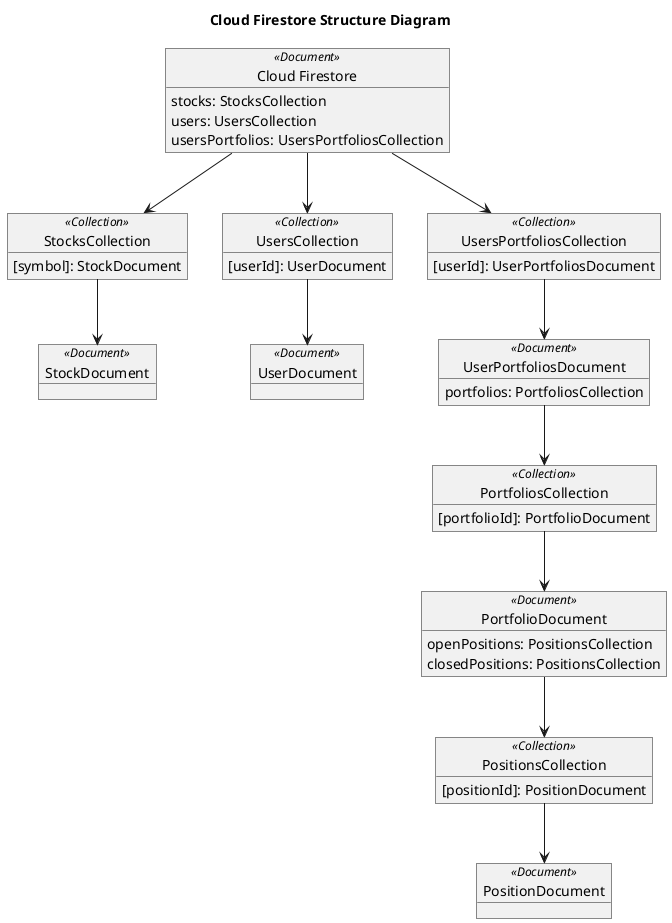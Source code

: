 @startuml

title Cloud Firestore Structure Diagram

object "Cloud Firestore" as CloudFirestore <<Document>> {
    stocks: StocksCollection
    users: UsersCollection
    usersPortfolios: UsersPortfoliosCollection
}

object StocksCollection <<Collection>> {
    [symbol]: StockDocument
}

object StockDocument <<Document>> {
}

object UsersCollection <<Collection>> {
    [userId]: UserDocument
}

object UserDocument <<Document>> {
}

object UsersPortfoliosCollection <<Collection>> {
    [userId]: UserPortfoliosDocument
}

object UserPortfoliosDocument <<Document>> {
    portfolios: PortfoliosCollection
}

object PortfoliosCollection <<Collection>> {
    [portfolioId]: PortfolioDocument
}

object PortfolioDocument <<Document>> {
    openPositions: PositionsCollection
    closedPositions: PositionsCollection
}

object PositionsCollection <<Collection>> {
    [positionId]: PositionDocument
}

object PositionDocument <<Document>> {
}

CloudFirestore --> StocksCollection
StocksCollection --> StockDocument

CloudFirestore --> UsersCollection
UsersCollection --> UserDocument

CloudFirestore --> UsersPortfoliosCollection
UsersPortfoliosCollection --> UserPortfoliosDocument
UserPortfoliosDocument --> PortfoliosCollection
PortfoliosCollection --> PortfolioDocument
PortfolioDocument --> PositionsCollection
PositionsCollection --> PositionDocument

@enduml
